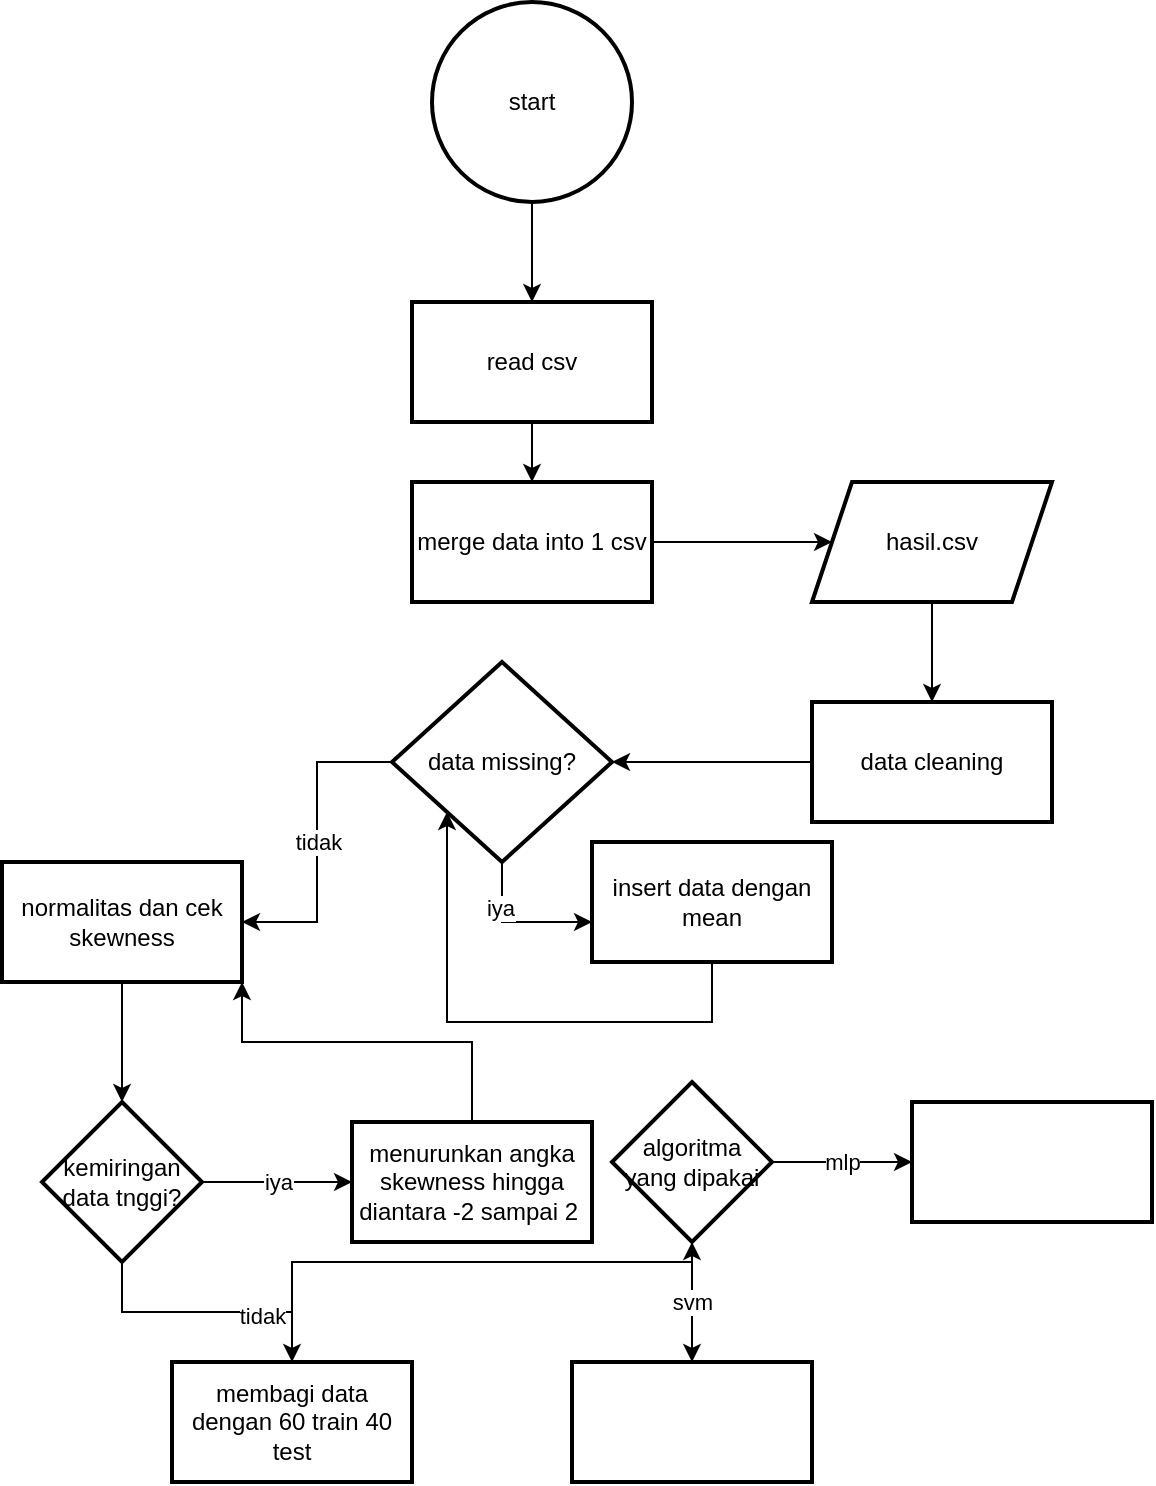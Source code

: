 <mxfile version="20.2.6" type="github">
  <diagram id="N4LIYom19RfHk7txsZqU" name="Page-1">
    <mxGraphModel dx="1447" dy="768" grid="1" gridSize="10" guides="1" tooltips="1" connect="1" arrows="1" fold="1" page="1" pageScale="1" pageWidth="850" pageHeight="1100" math="0" shadow="0">
      <root>
        <mxCell id="0" />
        <mxCell id="1" parent="0" />
        <mxCell id="Cc9FzrdLzdhBnFYXLOSB-3" value="" style="edgeStyle=orthogonalEdgeStyle;rounded=0;orthogonalLoop=1;jettySize=auto;html=1;" edge="1" parent="1" source="Cc9FzrdLzdhBnFYXLOSB-1" target="Cc9FzrdLzdhBnFYXLOSB-2">
          <mxGeometry relative="1" as="geometry" />
        </mxCell>
        <mxCell id="Cc9FzrdLzdhBnFYXLOSB-1" value="start" style="strokeWidth=2;html=1;shape=mxgraph.flowchart.start_2;whiteSpace=wrap;" vertex="1" parent="1">
          <mxGeometry x="370" y="190" width="100" height="100" as="geometry" />
        </mxCell>
        <mxCell id="Cc9FzrdLzdhBnFYXLOSB-5" value="" style="edgeStyle=orthogonalEdgeStyle;rounded=0;orthogonalLoop=1;jettySize=auto;html=1;" edge="1" parent="1" source="Cc9FzrdLzdhBnFYXLOSB-2" target="Cc9FzrdLzdhBnFYXLOSB-4">
          <mxGeometry relative="1" as="geometry" />
        </mxCell>
        <mxCell id="Cc9FzrdLzdhBnFYXLOSB-2" value="read csv" style="whiteSpace=wrap;html=1;strokeWidth=2;" vertex="1" parent="1">
          <mxGeometry x="360" y="340" width="120" height="60" as="geometry" />
        </mxCell>
        <mxCell id="Cc9FzrdLzdhBnFYXLOSB-7" value="" style="edgeStyle=orthogonalEdgeStyle;rounded=0;orthogonalLoop=1;jettySize=auto;html=1;" edge="1" parent="1" source="Cc9FzrdLzdhBnFYXLOSB-4" target="Cc9FzrdLzdhBnFYXLOSB-6">
          <mxGeometry relative="1" as="geometry" />
        </mxCell>
        <mxCell id="Cc9FzrdLzdhBnFYXLOSB-4" value="merge data into 1 csv" style="whiteSpace=wrap;html=1;strokeWidth=2;" vertex="1" parent="1">
          <mxGeometry x="360" y="430" width="120" height="60" as="geometry" />
        </mxCell>
        <mxCell id="Cc9FzrdLzdhBnFYXLOSB-9" value="" style="edgeStyle=orthogonalEdgeStyle;rounded=0;orthogonalLoop=1;jettySize=auto;html=1;" edge="1" parent="1" source="Cc9FzrdLzdhBnFYXLOSB-6" target="Cc9FzrdLzdhBnFYXLOSB-8">
          <mxGeometry relative="1" as="geometry" />
        </mxCell>
        <mxCell id="Cc9FzrdLzdhBnFYXLOSB-6" value="hasil.csv" style="shape=parallelogram;perimeter=parallelogramPerimeter;whiteSpace=wrap;html=1;fixedSize=1;strokeWidth=2;" vertex="1" parent="1">
          <mxGeometry x="560" y="430" width="120" height="60" as="geometry" />
        </mxCell>
        <mxCell id="Cc9FzrdLzdhBnFYXLOSB-11" value="" style="edgeStyle=orthogonalEdgeStyle;rounded=0;orthogonalLoop=1;jettySize=auto;html=1;" edge="1" parent="1" source="Cc9FzrdLzdhBnFYXLOSB-8" target="Cc9FzrdLzdhBnFYXLOSB-10">
          <mxGeometry relative="1" as="geometry" />
        </mxCell>
        <mxCell id="Cc9FzrdLzdhBnFYXLOSB-8" value="data cleaning" style="whiteSpace=wrap;html=1;strokeWidth=2;" vertex="1" parent="1">
          <mxGeometry x="560" y="540" width="120" height="60" as="geometry" />
        </mxCell>
        <mxCell id="Cc9FzrdLzdhBnFYXLOSB-13" value="" style="edgeStyle=orthogonalEdgeStyle;rounded=0;orthogonalLoop=1;jettySize=auto;html=1;" edge="1" parent="1" source="Cc9FzrdLzdhBnFYXLOSB-10" target="Cc9FzrdLzdhBnFYXLOSB-12">
          <mxGeometry relative="1" as="geometry">
            <Array as="points">
              <mxPoint x="405" y="650" />
            </Array>
          </mxGeometry>
        </mxCell>
        <mxCell id="Cc9FzrdLzdhBnFYXLOSB-17" value="iya" style="edgeLabel;html=1;align=center;verticalAlign=middle;resizable=0;points=[];" vertex="1" connectable="0" parent="Cc9FzrdLzdhBnFYXLOSB-13">
          <mxGeometry x="-0.393" y="-1" relative="1" as="geometry">
            <mxPoint as="offset" />
          </mxGeometry>
        </mxCell>
        <mxCell id="Cc9FzrdLzdhBnFYXLOSB-15" value="tidak" style="edgeStyle=orthogonalEdgeStyle;rounded=0;orthogonalLoop=1;jettySize=auto;html=1;" edge="1" parent="1" source="Cc9FzrdLzdhBnFYXLOSB-10" target="Cc9FzrdLzdhBnFYXLOSB-14">
          <mxGeometry relative="1" as="geometry" />
        </mxCell>
        <mxCell id="Cc9FzrdLzdhBnFYXLOSB-10" value="data missing?" style="rhombus;whiteSpace=wrap;html=1;strokeWidth=2;" vertex="1" parent="1">
          <mxGeometry x="350" y="520" width="110" height="100" as="geometry" />
        </mxCell>
        <mxCell id="Cc9FzrdLzdhBnFYXLOSB-16" style="edgeStyle=orthogonalEdgeStyle;rounded=0;orthogonalLoop=1;jettySize=auto;html=1;entryX=0;entryY=1;entryDx=0;entryDy=0;" edge="1" parent="1" source="Cc9FzrdLzdhBnFYXLOSB-12" target="Cc9FzrdLzdhBnFYXLOSB-10">
          <mxGeometry relative="1" as="geometry">
            <mxPoint x="350" y="650" as="targetPoint" />
            <Array as="points">
              <mxPoint x="510" y="700" />
              <mxPoint x="377" y="700" />
            </Array>
          </mxGeometry>
        </mxCell>
        <mxCell id="Cc9FzrdLzdhBnFYXLOSB-12" value="insert data dengan mean" style="whiteSpace=wrap;html=1;strokeWidth=2;" vertex="1" parent="1">
          <mxGeometry x="450" y="610" width="120" height="60" as="geometry" />
        </mxCell>
        <mxCell id="Cc9FzrdLzdhBnFYXLOSB-19" value="" style="edgeStyle=orthogonalEdgeStyle;rounded=0;orthogonalLoop=1;jettySize=auto;html=1;" edge="1" parent="1" source="Cc9FzrdLzdhBnFYXLOSB-14" target="Cc9FzrdLzdhBnFYXLOSB-18">
          <mxGeometry relative="1" as="geometry" />
        </mxCell>
        <mxCell id="Cc9FzrdLzdhBnFYXLOSB-14" value="normalitas dan cek skewness" style="whiteSpace=wrap;html=1;strokeWidth=2;" vertex="1" parent="1">
          <mxGeometry x="155" y="620" width="120" height="60" as="geometry" />
        </mxCell>
        <mxCell id="Cc9FzrdLzdhBnFYXLOSB-21" value="iya" style="edgeStyle=orthogonalEdgeStyle;rounded=0;orthogonalLoop=1;jettySize=auto;html=1;" edge="1" parent="1" source="Cc9FzrdLzdhBnFYXLOSB-18" target="Cc9FzrdLzdhBnFYXLOSB-20">
          <mxGeometry relative="1" as="geometry" />
        </mxCell>
        <mxCell id="Cc9FzrdLzdhBnFYXLOSB-25" value="" style="edgeStyle=orthogonalEdgeStyle;rounded=0;orthogonalLoop=1;jettySize=auto;html=1;" edge="1" parent="1" source="Cc9FzrdLzdhBnFYXLOSB-18" target="Cc9FzrdLzdhBnFYXLOSB-24">
          <mxGeometry relative="1" as="geometry" />
        </mxCell>
        <mxCell id="Cc9FzrdLzdhBnFYXLOSB-26" value="tidak" style="edgeLabel;html=1;align=center;verticalAlign=middle;resizable=0;points=[];" vertex="1" connectable="0" parent="Cc9FzrdLzdhBnFYXLOSB-25">
          <mxGeometry x="0.406" y="-2" relative="1" as="geometry">
            <mxPoint as="offset" />
          </mxGeometry>
        </mxCell>
        <mxCell id="Cc9FzrdLzdhBnFYXLOSB-18" value="kemiringan data tnggi?" style="rhombus;whiteSpace=wrap;html=1;strokeWidth=2;" vertex="1" parent="1">
          <mxGeometry x="175" y="740" width="80" height="80" as="geometry" />
        </mxCell>
        <mxCell id="Cc9FzrdLzdhBnFYXLOSB-22" style="edgeStyle=orthogonalEdgeStyle;rounded=0;orthogonalLoop=1;jettySize=auto;html=1;entryX=1;entryY=1;entryDx=0;entryDy=0;" edge="1" parent="1" source="Cc9FzrdLzdhBnFYXLOSB-20" target="Cc9FzrdLzdhBnFYXLOSB-14">
          <mxGeometry relative="1" as="geometry">
            <Array as="points">
              <mxPoint x="390" y="710" />
              <mxPoint x="275" y="710" />
            </Array>
          </mxGeometry>
        </mxCell>
        <mxCell id="Cc9FzrdLzdhBnFYXLOSB-20" value="menurunkan angka skewness hingga diantara -2 sampai 2&amp;nbsp;" style="whiteSpace=wrap;html=1;strokeWidth=2;" vertex="1" parent="1">
          <mxGeometry x="330" y="750" width="120" height="60" as="geometry" />
        </mxCell>
        <mxCell id="Cc9FzrdLzdhBnFYXLOSB-30" value="" style="edgeStyle=orthogonalEdgeStyle;rounded=0;orthogonalLoop=1;jettySize=auto;html=1;" edge="1" parent="1" source="Cc9FzrdLzdhBnFYXLOSB-24" target="Cc9FzrdLzdhBnFYXLOSB-29">
          <mxGeometry relative="1" as="geometry">
            <Array as="points">
              <mxPoint x="300" y="820" />
              <mxPoint x="500" y="820" />
            </Array>
          </mxGeometry>
        </mxCell>
        <mxCell id="Cc9FzrdLzdhBnFYXLOSB-24" value="membagi data dengan 60 train 40 test" style="whiteSpace=wrap;html=1;strokeWidth=2;" vertex="1" parent="1">
          <mxGeometry x="240" y="870" width="120" height="60" as="geometry" />
        </mxCell>
        <mxCell id="Cc9FzrdLzdhBnFYXLOSB-32" value="mlp" style="edgeStyle=orthogonalEdgeStyle;rounded=0;orthogonalLoop=1;jettySize=auto;html=1;" edge="1" parent="1" source="Cc9FzrdLzdhBnFYXLOSB-29" target="Cc9FzrdLzdhBnFYXLOSB-31">
          <mxGeometry relative="1" as="geometry" />
        </mxCell>
        <mxCell id="Cc9FzrdLzdhBnFYXLOSB-34" value="svm" style="edgeStyle=orthogonalEdgeStyle;rounded=0;orthogonalLoop=1;jettySize=auto;html=1;" edge="1" parent="1" source="Cc9FzrdLzdhBnFYXLOSB-29" target="Cc9FzrdLzdhBnFYXLOSB-33">
          <mxGeometry relative="1" as="geometry">
            <Array as="points">
              <mxPoint x="520" y="880" />
              <mxPoint x="520" y="880" />
            </Array>
          </mxGeometry>
        </mxCell>
        <mxCell id="Cc9FzrdLzdhBnFYXLOSB-29" value="algoritma yang dipakai" style="rhombus;whiteSpace=wrap;html=1;strokeWidth=2;" vertex="1" parent="1">
          <mxGeometry x="460" y="730" width="80" height="80" as="geometry" />
        </mxCell>
        <mxCell id="Cc9FzrdLzdhBnFYXLOSB-31" value="" style="whiteSpace=wrap;html=1;strokeWidth=2;" vertex="1" parent="1">
          <mxGeometry x="610" y="740" width="120" height="60" as="geometry" />
        </mxCell>
        <mxCell id="Cc9FzrdLzdhBnFYXLOSB-33" value="" style="whiteSpace=wrap;html=1;strokeWidth=2;" vertex="1" parent="1">
          <mxGeometry x="440" y="870" width="120" height="60" as="geometry" />
        </mxCell>
      </root>
    </mxGraphModel>
  </diagram>
</mxfile>
